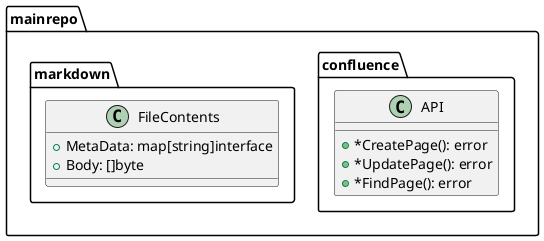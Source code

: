 @startuml
package ...mainrepo.confluence{
class API {

+*CreatePage(): error
+*UpdatePage(): error
+*FindPage(): error
}
}
package ...mainrepo.markdown{
class FileContents {
+MetaData: map[string]interface
+Body: []byte

}
}

@enduml